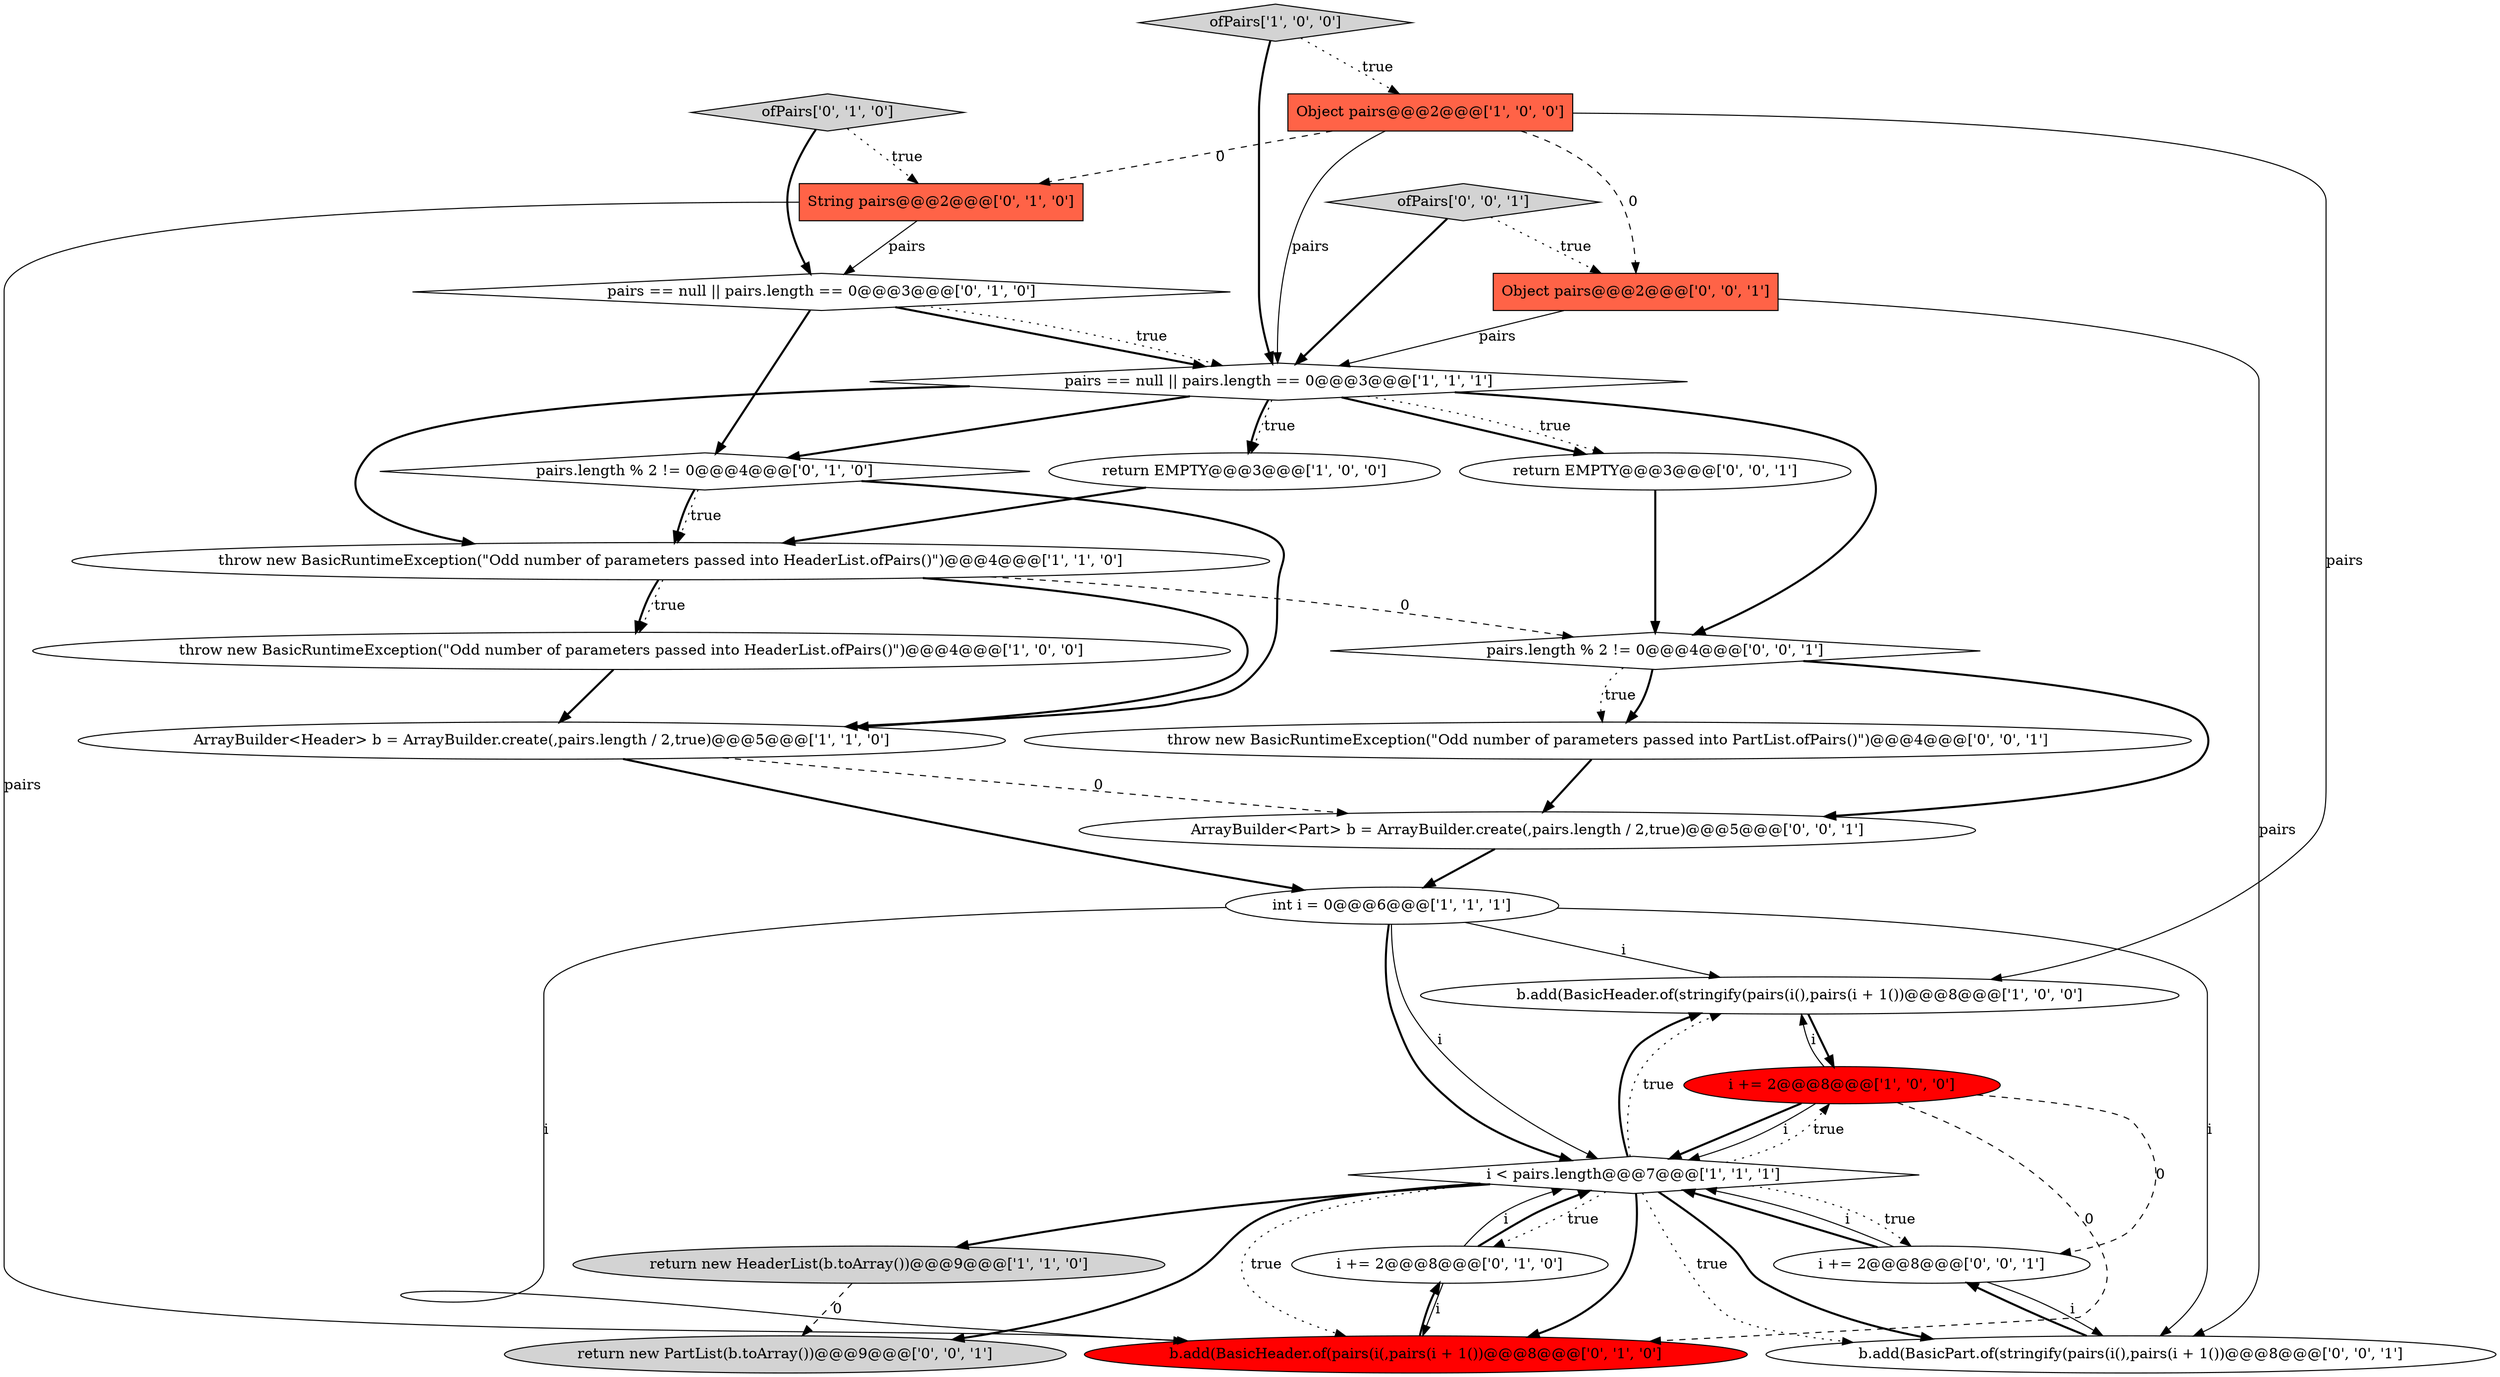 digraph {
7 [style = filled, label = "b.add(BasicHeader.of(stringify(pairs(i(),pairs(i + 1())@@@8@@@['1', '0', '0']", fillcolor = white, shape = ellipse image = "AAA0AAABBB1BBB"];
20 [style = filled, label = "throw new BasicRuntimeException(\"Odd number of parameters passed into PartList.ofPairs()\")@@@4@@@['0', '0', '1']", fillcolor = white, shape = ellipse image = "AAA0AAABBB3BBB"];
16 [style = filled, label = "pairs == null || pairs.length == 0@@@3@@@['0', '1', '0']", fillcolor = white, shape = diamond image = "AAA0AAABBB2BBB"];
1 [style = filled, label = "return new HeaderList(b.toArray())@@@9@@@['1', '1', '0']", fillcolor = lightgray, shape = ellipse image = "AAA0AAABBB1BBB"];
24 [style = filled, label = "i += 2@@@8@@@['0', '0', '1']", fillcolor = white, shape = ellipse image = "AAA0AAABBB3BBB"];
0 [style = filled, label = "return EMPTY@@@3@@@['1', '0', '0']", fillcolor = white, shape = ellipse image = "AAA0AAABBB1BBB"];
22 [style = filled, label = "Object pairs@@@2@@@['0', '0', '1']", fillcolor = tomato, shape = box image = "AAA0AAABBB3BBB"];
15 [style = filled, label = "pairs.length % 2 != 0@@@4@@@['0', '1', '0']", fillcolor = white, shape = diamond image = "AAA0AAABBB2BBB"];
23 [style = filled, label = "pairs.length % 2 != 0@@@4@@@['0', '0', '1']", fillcolor = white, shape = diamond image = "AAA0AAABBB3BBB"];
3 [style = filled, label = "ofPairs['1', '0', '0']", fillcolor = lightgray, shape = diamond image = "AAA0AAABBB1BBB"];
25 [style = filled, label = "ofPairs['0', '0', '1']", fillcolor = lightgray, shape = diamond image = "AAA0AAABBB3BBB"];
21 [style = filled, label = "ArrayBuilder<Part> b = ArrayBuilder.create(,pairs.length / 2,true)@@@5@@@['0', '0', '1']", fillcolor = white, shape = ellipse image = "AAA0AAABBB3BBB"];
26 [style = filled, label = "return new PartList(b.toArray())@@@9@@@['0', '0', '1']", fillcolor = lightgray, shape = ellipse image = "AAA0AAABBB3BBB"];
12 [style = filled, label = "String pairs@@@2@@@['0', '1', '0']", fillcolor = tomato, shape = box image = "AAA1AAABBB2BBB"];
2 [style = filled, label = "Object pairs@@@2@@@['1', '0', '0']", fillcolor = tomato, shape = box image = "AAA1AAABBB1BBB"];
19 [style = filled, label = "return EMPTY@@@3@@@['0', '0', '1']", fillcolor = white, shape = ellipse image = "AAA0AAABBB3BBB"];
6 [style = filled, label = "int i = 0@@@6@@@['1', '1', '1']", fillcolor = white, shape = ellipse image = "AAA0AAABBB1BBB"];
14 [style = filled, label = "b.add(BasicHeader.of(pairs(i(,pairs(i + 1())@@@8@@@['0', '1', '0']", fillcolor = red, shape = ellipse image = "AAA1AAABBB2BBB"];
18 [style = filled, label = "b.add(BasicPart.of(stringify(pairs(i(),pairs(i + 1())@@@8@@@['0', '0', '1']", fillcolor = white, shape = ellipse image = "AAA0AAABBB3BBB"];
8 [style = filled, label = "i += 2@@@8@@@['1', '0', '0']", fillcolor = red, shape = ellipse image = "AAA1AAABBB1BBB"];
5 [style = filled, label = "throw new BasicRuntimeException(\"Odd number of parameters passed into HeaderList.ofPairs()\")@@@4@@@['1', '0', '0']", fillcolor = white, shape = ellipse image = "AAA0AAABBB1BBB"];
17 [style = filled, label = "ofPairs['0', '1', '0']", fillcolor = lightgray, shape = diamond image = "AAA0AAABBB2BBB"];
10 [style = filled, label = "pairs == null || pairs.length == 0@@@3@@@['1', '1', '1']", fillcolor = white, shape = diamond image = "AAA0AAABBB1BBB"];
13 [style = filled, label = "i += 2@@@8@@@['0', '1', '0']", fillcolor = white, shape = ellipse image = "AAA0AAABBB2BBB"];
4 [style = filled, label = "i < pairs.length@@@7@@@['1', '1', '1']", fillcolor = white, shape = diamond image = "AAA0AAABBB1BBB"];
11 [style = filled, label = "ArrayBuilder<Header> b = ArrayBuilder.create(,pairs.length / 2,true)@@@5@@@['1', '1', '0']", fillcolor = white, shape = ellipse image = "AAA0AAABBB1BBB"];
9 [style = filled, label = "throw new BasicRuntimeException(\"Odd number of parameters passed into HeaderList.ofPairs()\")@@@4@@@['1', '1', '0']", fillcolor = white, shape = ellipse image = "AAA0AAABBB1BBB"];
16->15 [style = bold, label=""];
4->18 [style = dotted, label="true"];
0->9 [style = bold, label=""];
2->10 [style = solid, label="pairs"];
6->4 [style = solid, label="i"];
4->14 [style = bold, label=""];
23->20 [style = bold, label=""];
10->15 [style = bold, label=""];
9->11 [style = bold, label=""];
18->24 [style = bold, label=""];
21->6 [style = bold, label=""];
16->10 [style = bold, label=""];
1->26 [style = dashed, label="0"];
10->19 [style = bold, label=""];
2->7 [style = solid, label="pairs"];
11->6 [style = bold, label=""];
24->18 [style = solid, label="i"];
4->8 [style = dotted, label="true"];
4->7 [style = dotted, label="true"];
4->26 [style = bold, label=""];
4->18 [style = bold, label=""];
13->4 [style = solid, label="i"];
6->7 [style = solid, label="i"];
4->14 [style = dotted, label="true"];
8->14 [style = dashed, label="0"];
7->8 [style = bold, label=""];
8->24 [style = dashed, label="0"];
16->10 [style = dotted, label="true"];
9->23 [style = dashed, label="0"];
4->7 [style = bold, label=""];
15->9 [style = dotted, label="true"];
20->21 [style = bold, label=""];
6->18 [style = solid, label="i"];
4->13 [style = dotted, label="true"];
3->10 [style = bold, label=""];
6->4 [style = bold, label=""];
2->12 [style = dashed, label="0"];
23->20 [style = dotted, label="true"];
24->4 [style = bold, label=""];
15->11 [style = bold, label=""];
17->12 [style = dotted, label="true"];
23->21 [style = bold, label=""];
15->9 [style = bold, label=""];
10->19 [style = dotted, label="true"];
10->23 [style = bold, label=""];
19->23 [style = bold, label=""];
10->0 [style = bold, label=""];
24->4 [style = solid, label="i"];
12->16 [style = solid, label="pairs"];
22->10 [style = solid, label="pairs"];
25->22 [style = dotted, label="true"];
9->5 [style = bold, label=""];
10->0 [style = dotted, label="true"];
25->10 [style = bold, label=""];
13->14 [style = solid, label="i"];
10->9 [style = bold, label=""];
5->11 [style = bold, label=""];
4->24 [style = dotted, label="true"];
4->1 [style = bold, label=""];
8->4 [style = bold, label=""];
14->13 [style = bold, label=""];
11->21 [style = dashed, label="0"];
8->7 [style = solid, label="i"];
2->22 [style = dashed, label="0"];
22->18 [style = solid, label="pairs"];
8->4 [style = solid, label="i"];
6->14 [style = solid, label="i"];
17->16 [style = bold, label=""];
12->14 [style = solid, label="pairs"];
3->2 [style = dotted, label="true"];
13->4 [style = bold, label=""];
9->5 [style = dotted, label="true"];
}
